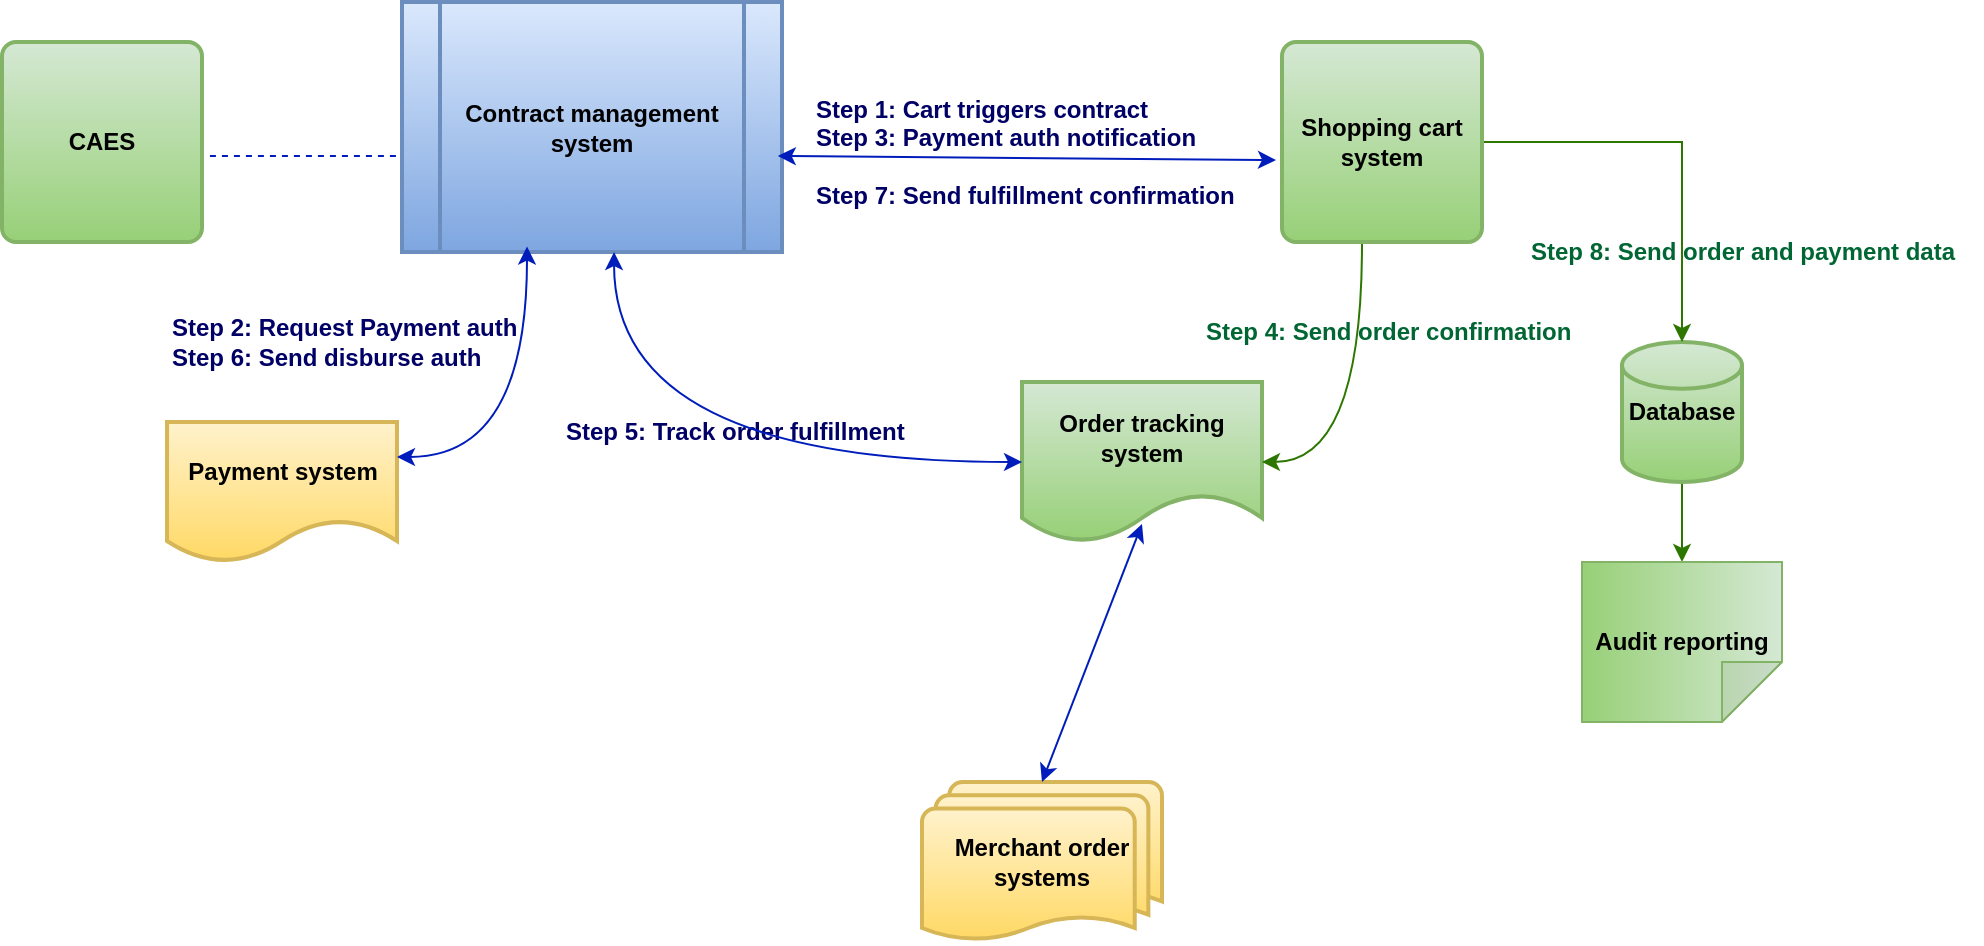 <mxfile version="21.3.2" type="github">
  <diagram name="Page-1" id="5oQk0iP3RECzhw_weiLr">
    <mxGraphModel dx="1804" dy="470" grid="1" gridSize="10" guides="1" tooltips="1" connect="1" arrows="1" fold="1" page="1" pageScale="1" pageWidth="850" pageHeight="1100" math="0" shadow="0">
      <root>
        <mxCell id="0" />
        <mxCell id="1" parent="0" />
        <mxCell id="pcHelcg1O1OIMG8Py_eO-7" value="Contract management system" style="shape=process;whiteSpace=wrap;html=1;backgroundOutline=1;strokeWidth=2;fillColor=#dae8fc;gradientColor=#7ea6e0;strokeColor=#6c8ebf;fontStyle=1" parent="1" vertex="1">
          <mxGeometry x="90" y="40" width="190" height="125" as="geometry" />
        </mxCell>
        <mxCell id="pcHelcg1O1OIMG8Py_eO-9" value="Payment system" style="shape=document;whiteSpace=wrap;html=1;boundedLbl=1;strokeWidth=2;fillColor=#fff2cc;gradientColor=#ffd966;strokeColor=#d6b656;fontStyle=1" parent="1" vertex="1">
          <mxGeometry x="-27.5" y="250" width="115" height="70" as="geometry" />
        </mxCell>
        <mxCell id="K4JY0bpXvLPc-Nu10CoG-5" value="" style="edgeStyle=orthogonalEdgeStyle;rounded=0;orthogonalLoop=1;jettySize=auto;html=1;fillColor=#60a917;strokeColor=#2D7600;" edge="1" parent="1" source="pcHelcg1O1OIMG8Py_eO-13" target="K4JY0bpXvLPc-Nu10CoG-3">
          <mxGeometry relative="1" as="geometry" />
        </mxCell>
        <mxCell id="pcHelcg1O1OIMG8Py_eO-13" value="Database" style="strokeWidth=2;html=1;shape=mxgraph.flowchart.database;whiteSpace=wrap;fillColor=#d5e8d4;strokeColor=#82b366;gradientColor=#97d077;fontStyle=1" parent="1" vertex="1">
          <mxGeometry x="700" y="210" width="60" height="70" as="geometry" />
        </mxCell>
        <mxCell id="K4JY0bpXvLPc-Nu10CoG-1" value="" style="edgeStyle=orthogonalEdgeStyle;rounded=0;orthogonalLoop=1;jettySize=auto;html=1;fillColor=#60a917;strokeColor=#2D7600;" edge="1" parent="1" source="pcHelcg1O1OIMG8Py_eO-14" target="pcHelcg1O1OIMG8Py_eO-13">
          <mxGeometry relative="1" as="geometry" />
        </mxCell>
        <mxCell id="pcHelcg1O1OIMG8Py_eO-14" value="Shopping cart system" style="rounded=1;whiteSpace=wrap;html=1;absoluteArcSize=1;arcSize=14;strokeWidth=2;fillColor=#d5e8d4;strokeColor=#82b366;gradientColor=#97d077;fontStyle=1" parent="1" vertex="1">
          <mxGeometry x="530" y="60" width="100" height="100" as="geometry" />
        </mxCell>
        <mxCell id="pcHelcg1O1OIMG8Py_eO-16" value="Step 1: Cart triggers contract&lt;br&gt;Step 3: Payment auth notification&lt;br&gt;&lt;br&gt;Step 7: Send fulfillment confirmation" style="text;html=1;align=left;verticalAlign=middle;resizable=0;points=[];autosize=1;strokeColor=none;fillColor=none;fontStyle=1;fontColor=#000066;" parent="1" vertex="1">
          <mxGeometry x="295" y="80" width="230" height="70" as="geometry" />
        </mxCell>
        <mxCell id="pcHelcg1O1OIMG8Py_eO-20" value="Order tracking system" style="shape=document;whiteSpace=wrap;html=1;boundedLbl=1;strokeWidth=2;fillColor=#d5e8d4;strokeColor=#82b366;gradientColor=#97d077;fontStyle=1" parent="1" vertex="1">
          <mxGeometry x="400" y="230" width="120" height="80" as="geometry" />
        </mxCell>
        <mxCell id="pcHelcg1O1OIMG8Py_eO-23" value="Step 2: Request Payment auth&lt;br&gt;Step 6: Send disburse auth" style="text;html=1;align=left;verticalAlign=middle;resizable=0;points=[];autosize=1;strokeColor=none;fillColor=none;fontStyle=1;fontColor=#000066;" parent="1" vertex="1">
          <mxGeometry x="-27.5" y="190" width="200" height="40" as="geometry" />
        </mxCell>
        <mxCell id="pcHelcg1O1OIMG8Py_eO-33" value="" style="endArrow=classic;startArrow=classic;html=1;rounded=0;entryX=0.329;entryY=0.978;entryDx=0;entryDy=0;edgeStyle=orthogonalEdgeStyle;elbow=vertical;entryPerimeter=0;curved=1;exitX=1;exitY=0.25;exitDx=0;exitDy=0;fillColor=#0050ef;strokeColor=#001DBC;" parent="1" source="pcHelcg1O1OIMG8Py_eO-9" target="pcHelcg1O1OIMG8Py_eO-7" edge="1">
          <mxGeometry width="50" height="50" relative="1" as="geometry">
            <mxPoint x="20" y="250" as="sourcePoint" />
            <mxPoint x="70" y="200" as="targetPoint" />
          </mxGeometry>
        </mxCell>
        <mxCell id="pcHelcg1O1OIMG8Py_eO-36" value="Step 4: Send order confirmation" style="text;html=1;align=left;verticalAlign=middle;resizable=0;points=[];autosize=1;strokeColor=none;fillColor=none;rotation=0;fontStyle=1;fontColor=#006633;" parent="1" vertex="1">
          <mxGeometry x="490" y="190" width="210" height="30" as="geometry" />
        </mxCell>
        <mxCell id="pcHelcg1O1OIMG8Py_eO-38" value="Step 5: Track order fulfillment" style="text;html=1;align=left;verticalAlign=middle;resizable=0;points=[];autosize=1;strokeColor=none;fillColor=none;fontStyle=1;fontColor=#000066;" parent="1" vertex="1">
          <mxGeometry x="170" y="240" width="190" height="30" as="geometry" />
        </mxCell>
        <mxCell id="pcHelcg1O1OIMG8Py_eO-75" value="" style="endArrow=classic;startArrow=classic;html=1;rounded=0;entryX=0.558;entryY=1;entryDx=0;entryDy=0;entryPerimeter=0;exitX=0;exitY=0.5;exitDx=0;exitDy=0;edgeStyle=orthogonalEdgeStyle;curved=1;fillColor=#0050ef;strokeColor=#001DBC;" parent="1" source="pcHelcg1O1OIMG8Py_eO-20" target="pcHelcg1O1OIMG8Py_eO-7" edge="1">
          <mxGeometry width="50" height="50" relative="1" as="geometry">
            <mxPoint x="190" y="290" as="sourcePoint" />
            <mxPoint x="240" y="240" as="targetPoint" />
          </mxGeometry>
        </mxCell>
        <mxCell id="pcHelcg1O1OIMG8Py_eO-76" value="" style="endArrow=classic;html=1;rounded=0;entryX=1;entryY=0.5;entryDx=0;entryDy=0;exitX=0.4;exitY=1.01;exitDx=0;exitDy=0;exitPerimeter=0;edgeStyle=orthogonalEdgeStyle;curved=1;fillColor=#60a917;strokeColor=#2D7600;" parent="1" source="pcHelcg1O1OIMG8Py_eO-14" target="pcHelcg1O1OIMG8Py_eO-20" edge="1">
          <mxGeometry width="50" height="50" relative="1" as="geometry">
            <mxPoint x="555" y="290" as="sourcePoint" />
            <mxPoint x="530" y="250" as="targetPoint" />
          </mxGeometry>
        </mxCell>
        <mxCell id="pcHelcg1O1OIMG8Py_eO-78" value="Merchant order systems" style="strokeWidth=2;html=1;shape=mxgraph.flowchart.multi-document;whiteSpace=wrap;fillColor=#fff2cc;gradientColor=#ffd966;strokeColor=#d6b656;fontStyle=1" parent="1" vertex="1">
          <mxGeometry x="350" y="430" width="120" height="80" as="geometry" />
        </mxCell>
        <mxCell id="plC21Ma35XMabeSKWM4p-1" value="" style="endArrow=classic;startArrow=classic;html=1;rounded=0;exitX=0.989;exitY=0.616;exitDx=0;exitDy=0;exitPerimeter=0;entryX=-0.03;entryY=0.59;entryDx=0;entryDy=0;entryPerimeter=0;fillColor=#0050ef;strokeColor=#001DBC;" parent="1" source="pcHelcg1O1OIMG8Py_eO-7" target="pcHelcg1O1OIMG8Py_eO-14" edge="1">
          <mxGeometry width="50" height="50" relative="1" as="geometry">
            <mxPoint x="480" y="165" as="sourcePoint" />
            <mxPoint x="530" y="115" as="targetPoint" />
          </mxGeometry>
        </mxCell>
        <mxCell id="plC21Ma35XMabeSKWM4p-4" value="" style="endArrow=classic;startArrow=classic;html=1;rounded=0;entryX=0.5;entryY=0.888;entryDx=0;entryDy=0;entryPerimeter=0;exitX=0.5;exitY=0;exitDx=0;exitDy=0;exitPerimeter=0;fillColor=#0050ef;strokeColor=#001DBC;" parent="1" source="pcHelcg1O1OIMG8Py_eO-78" target="pcHelcg1O1OIMG8Py_eO-20" edge="1">
          <mxGeometry width="50" height="50" relative="1" as="geometry">
            <mxPoint x="410" y="420" as="sourcePoint" />
            <mxPoint x="410" y="370" as="targetPoint" />
          </mxGeometry>
        </mxCell>
        <mxCell id="K4JY0bpXvLPc-Nu10CoG-2" value="Step 8: Send order and payment data" style="text;html=1;align=center;verticalAlign=middle;resizable=0;points=[];autosize=1;strokeColor=none;fillColor=none;fontColor=#006633;fontStyle=1" vertex="1" parent="1">
          <mxGeometry x="640" y="150" width="240" height="30" as="geometry" />
        </mxCell>
        <mxCell id="K4JY0bpXvLPc-Nu10CoG-3" value="Audit reporting" style="shape=note;whiteSpace=wrap;html=1;backgroundOutline=1;darkOpacity=0.05;direction=south;fillColor=#d5e8d4;strokeColor=#82b366;gradientColor=#97d077;fontStyle=1" vertex="1" parent="1">
          <mxGeometry x="680" y="320" width="100" height="80" as="geometry" />
        </mxCell>
        <mxCell id="K4JY0bpXvLPc-Nu10CoG-6" value="CAES" style="rounded=1;whiteSpace=wrap;html=1;absoluteArcSize=1;arcSize=14;strokeWidth=2;fontStyle=1;fillColor=#d5e8d4;gradientColor=#97d077;strokeColor=#82b366;" vertex="1" parent="1">
          <mxGeometry x="-110" y="60" width="100" height="100" as="geometry" />
        </mxCell>
        <mxCell id="K4JY0bpXvLPc-Nu10CoG-7" value="" style="endArrow=none;dashed=1;html=1;rounded=0;entryX=1.03;entryY=0.57;entryDx=0;entryDy=0;exitX=-0.016;exitY=0.616;exitDx=0;exitDy=0;exitPerimeter=0;entryPerimeter=0;fillColor=#0050ef;strokeColor=#001DBC;" edge="1" parent="1" source="pcHelcg1O1OIMG8Py_eO-7" target="K4JY0bpXvLPc-Nu10CoG-6">
          <mxGeometry width="50" height="50" relative="1" as="geometry">
            <mxPoint x="130" y="170" as="sourcePoint" />
            <mxPoint x="70" y="120" as="targetPoint" />
          </mxGeometry>
        </mxCell>
      </root>
    </mxGraphModel>
  </diagram>
</mxfile>
